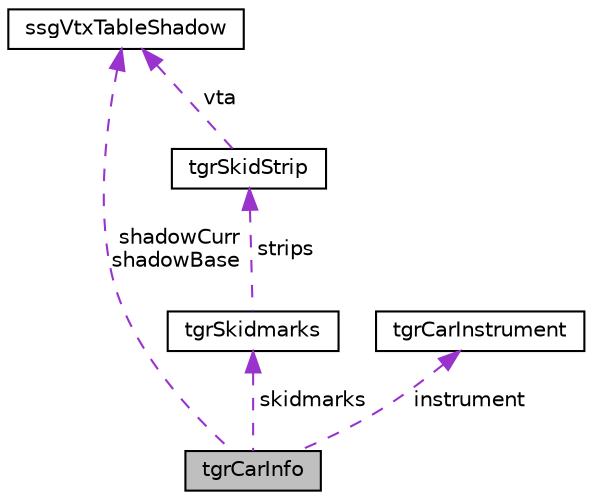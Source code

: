 digraph "tgrCarInfo"
{
  edge [fontname="Helvetica",fontsize="10",labelfontname="Helvetica",labelfontsize="10"];
  node [fontname="Helvetica",fontsize="10",shape=record];
  Node1 [label="tgrCarInfo",height=0.2,width=0.4,color="black", fillcolor="grey75", style="filled", fontcolor="black"];
  Node2 -> Node1 [dir="back",color="darkorchid3",fontsize="10",style="dashed",label=" shadowCurr\nshadowBase" ,fontname="Helvetica"];
  Node2 [label="ssgVtxTableShadow",height=0.2,width=0.4,color="black", fillcolor="white", style="filled",URL="$classssg_vtx_table_shadow.html"];
  Node3 -> Node1 [dir="back",color="darkorchid3",fontsize="10",style="dashed",label=" instrument" ,fontname="Helvetica"];
  Node3 [label="tgrCarInstrument",height=0.2,width=0.4,color="black", fillcolor="white", style="filled",URL="$structtgr_car_instrument.html"];
  Node4 -> Node1 [dir="back",color="darkorchid3",fontsize="10",style="dashed",label=" skidmarks" ,fontname="Helvetica"];
  Node4 [label="tgrSkidmarks",height=0.2,width=0.4,color="black", fillcolor="white", style="filled",URL="$structtgr_skidmarks.html"];
  Node5 -> Node4 [dir="back",color="darkorchid3",fontsize="10",style="dashed",label=" strips" ,fontname="Helvetica"];
  Node5 [label="tgrSkidStrip",height=0.2,width=0.4,color="black", fillcolor="white", style="filled",URL="$structtgr_skid_strip.html"];
  Node2 -> Node5 [dir="back",color="darkorchid3",fontsize="10",style="dashed",label=" vta" ,fontname="Helvetica"];
}
